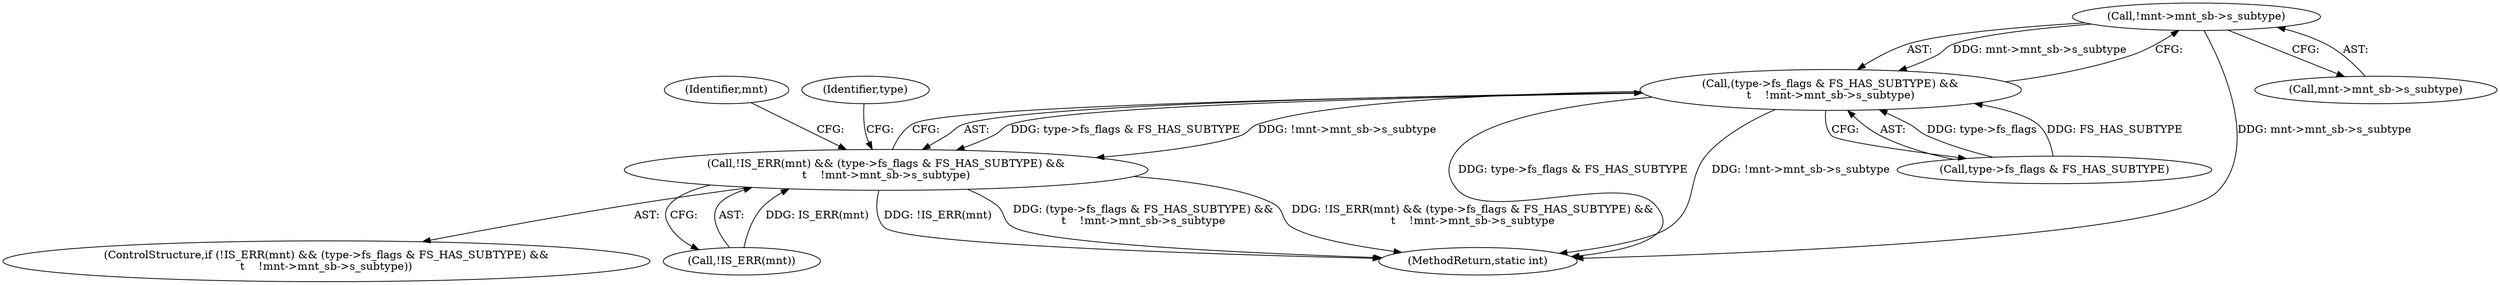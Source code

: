 digraph "0_linux_9566d6742852c527bf5af38af5cbb878dad75705_0@pointer" {
"1000191" [label="(Call,!mnt->mnt_sb->s_subtype)"];
"1000185" [label="(Call,(type->fs_flags & FS_HAS_SUBTYPE) &&\n\t    !mnt->mnt_sb->s_subtype)"];
"1000181" [label="(Call,!IS_ERR(mnt) && (type->fs_flags & FS_HAS_SUBTYPE) &&\n\t    !mnt->mnt_sb->s_subtype)"];
"1000181" [label="(Call,!IS_ERR(mnt) && (type->fs_flags & FS_HAS_SUBTYPE) &&\n\t    !mnt->mnt_sb->s_subtype)"];
"1000180" [label="(ControlStructure,if (!IS_ERR(mnt) && (type->fs_flags & FS_HAS_SUBTYPE) &&\n\t    !mnt->mnt_sb->s_subtype))"];
"1000198" [label="(Identifier,mnt)"];
"1000186" [label="(Call,type->fs_flags & FS_HAS_SUBTYPE)"];
"1000191" [label="(Call,!mnt->mnt_sb->s_subtype)"];
"1000185" [label="(Call,(type->fs_flags & FS_HAS_SUBTYPE) &&\n\t    !mnt->mnt_sb->s_subtype)"];
"1000223" [label="(MethodReturn,static int)"];
"1000192" [label="(Call,mnt->mnt_sb->s_subtype)"];
"1000182" [label="(Call,!IS_ERR(mnt))"];
"1000203" [label="(Identifier,type)"];
"1000191" -> "1000185"  [label="AST: "];
"1000191" -> "1000192"  [label="CFG: "];
"1000192" -> "1000191"  [label="AST: "];
"1000185" -> "1000191"  [label="CFG: "];
"1000191" -> "1000223"  [label="DDG: mnt->mnt_sb->s_subtype"];
"1000191" -> "1000185"  [label="DDG: mnt->mnt_sb->s_subtype"];
"1000185" -> "1000181"  [label="AST: "];
"1000185" -> "1000186"  [label="CFG: "];
"1000186" -> "1000185"  [label="AST: "];
"1000181" -> "1000185"  [label="CFG: "];
"1000185" -> "1000223"  [label="DDG: type->fs_flags & FS_HAS_SUBTYPE"];
"1000185" -> "1000223"  [label="DDG: !mnt->mnt_sb->s_subtype"];
"1000185" -> "1000181"  [label="DDG: type->fs_flags & FS_HAS_SUBTYPE"];
"1000185" -> "1000181"  [label="DDG: !mnt->mnt_sb->s_subtype"];
"1000186" -> "1000185"  [label="DDG: type->fs_flags"];
"1000186" -> "1000185"  [label="DDG: FS_HAS_SUBTYPE"];
"1000181" -> "1000180"  [label="AST: "];
"1000181" -> "1000182"  [label="CFG: "];
"1000182" -> "1000181"  [label="AST: "];
"1000198" -> "1000181"  [label="CFG: "];
"1000203" -> "1000181"  [label="CFG: "];
"1000181" -> "1000223"  [label="DDG: (type->fs_flags & FS_HAS_SUBTYPE) &&\n\t    !mnt->mnt_sb->s_subtype"];
"1000181" -> "1000223"  [label="DDG: !IS_ERR(mnt) && (type->fs_flags & FS_HAS_SUBTYPE) &&\n\t    !mnt->mnt_sb->s_subtype"];
"1000181" -> "1000223"  [label="DDG: !IS_ERR(mnt)"];
"1000182" -> "1000181"  [label="DDG: IS_ERR(mnt)"];
}
